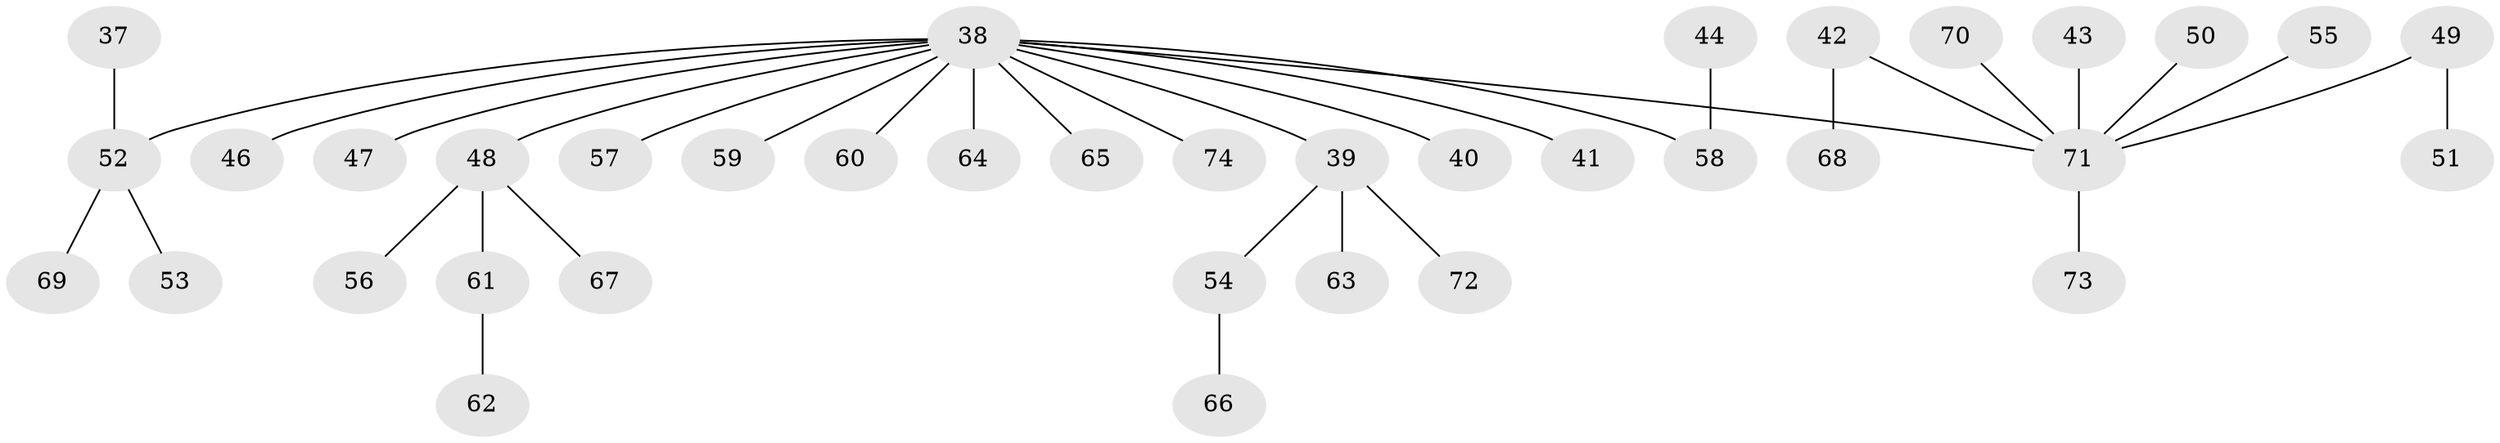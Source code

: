 // original degree distribution, {5: 0.06756756756756757, 4: 0.06756756756756757, 3: 0.17567567567567569, 1: 0.5405405405405406, 2: 0.14864864864864866}
// Generated by graph-tools (version 1.1) at 2025/53/03/09/25 04:53:38]
// undirected, 37 vertices, 36 edges
graph export_dot {
graph [start="1"]
  node [color=gray90,style=filled];
  37;
  38 [super="+30+22+29+35"];
  39;
  40;
  41;
  42;
  43;
  44;
  46;
  47;
  48 [super="+45+36"];
  49;
  50 [super="+20+31"];
  51;
  52 [super="+25"];
  53;
  54;
  55;
  56;
  57;
  58 [super="+6"];
  59;
  60;
  61;
  62;
  63;
  64;
  65;
  66;
  67;
  68;
  69;
  70;
  71 [super="+8+10+13+33"];
  72;
  73;
  74;
  37 -- 52;
  38 -- 40;
  38 -- 60;
  38 -- 64;
  38 -- 65;
  38 -- 71;
  38 -- 74;
  38 -- 39;
  38 -- 41;
  38 -- 46;
  38 -- 52;
  38 -- 57;
  38 -- 58;
  38 -- 59;
  38 -- 48;
  38 -- 47;
  39 -- 54;
  39 -- 63;
  39 -- 72;
  42 -- 68;
  42 -- 71;
  43 -- 71;
  44 -- 58;
  48 -- 56;
  48 -- 67;
  48 -- 61;
  49 -- 51;
  49 -- 71;
  50 -- 71;
  52 -- 53;
  52 -- 69;
  54 -- 66;
  55 -- 71;
  61 -- 62;
  70 -- 71;
  71 -- 73;
}
